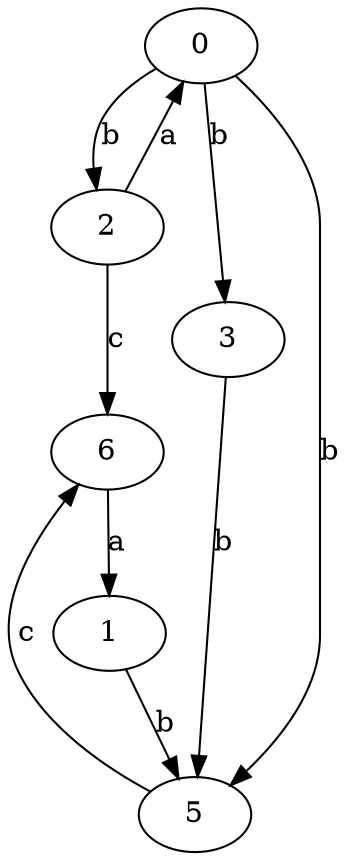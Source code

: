 strict digraph  {
0;
1;
2;
3;
5;
6;
0 -> 2  [label=b];
0 -> 3  [label=b];
0 -> 5  [label=b];
1 -> 5  [label=b];
2 -> 0  [label=a];
2 -> 6  [label=c];
3 -> 5  [label=b];
5 -> 6  [label=c];
6 -> 1  [label=a];
}
